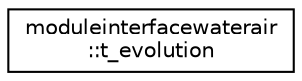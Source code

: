 digraph "Graphical Class Hierarchy"
{
 // LATEX_PDF_SIZE
  edge [fontname="Helvetica",fontsize="10",labelfontname="Helvetica",labelfontsize="10"];
  node [fontname="Helvetica",fontsize="10",shape=record];
  rankdir="LR";
  Node0 [label="moduleinterfacewaterair\l::t_evolution",height=0.2,width=0.4,color="black", fillcolor="white", style="filled",URL="$structmoduleinterfacewaterair_1_1t__evolution.html",tooltip=" "];
}
